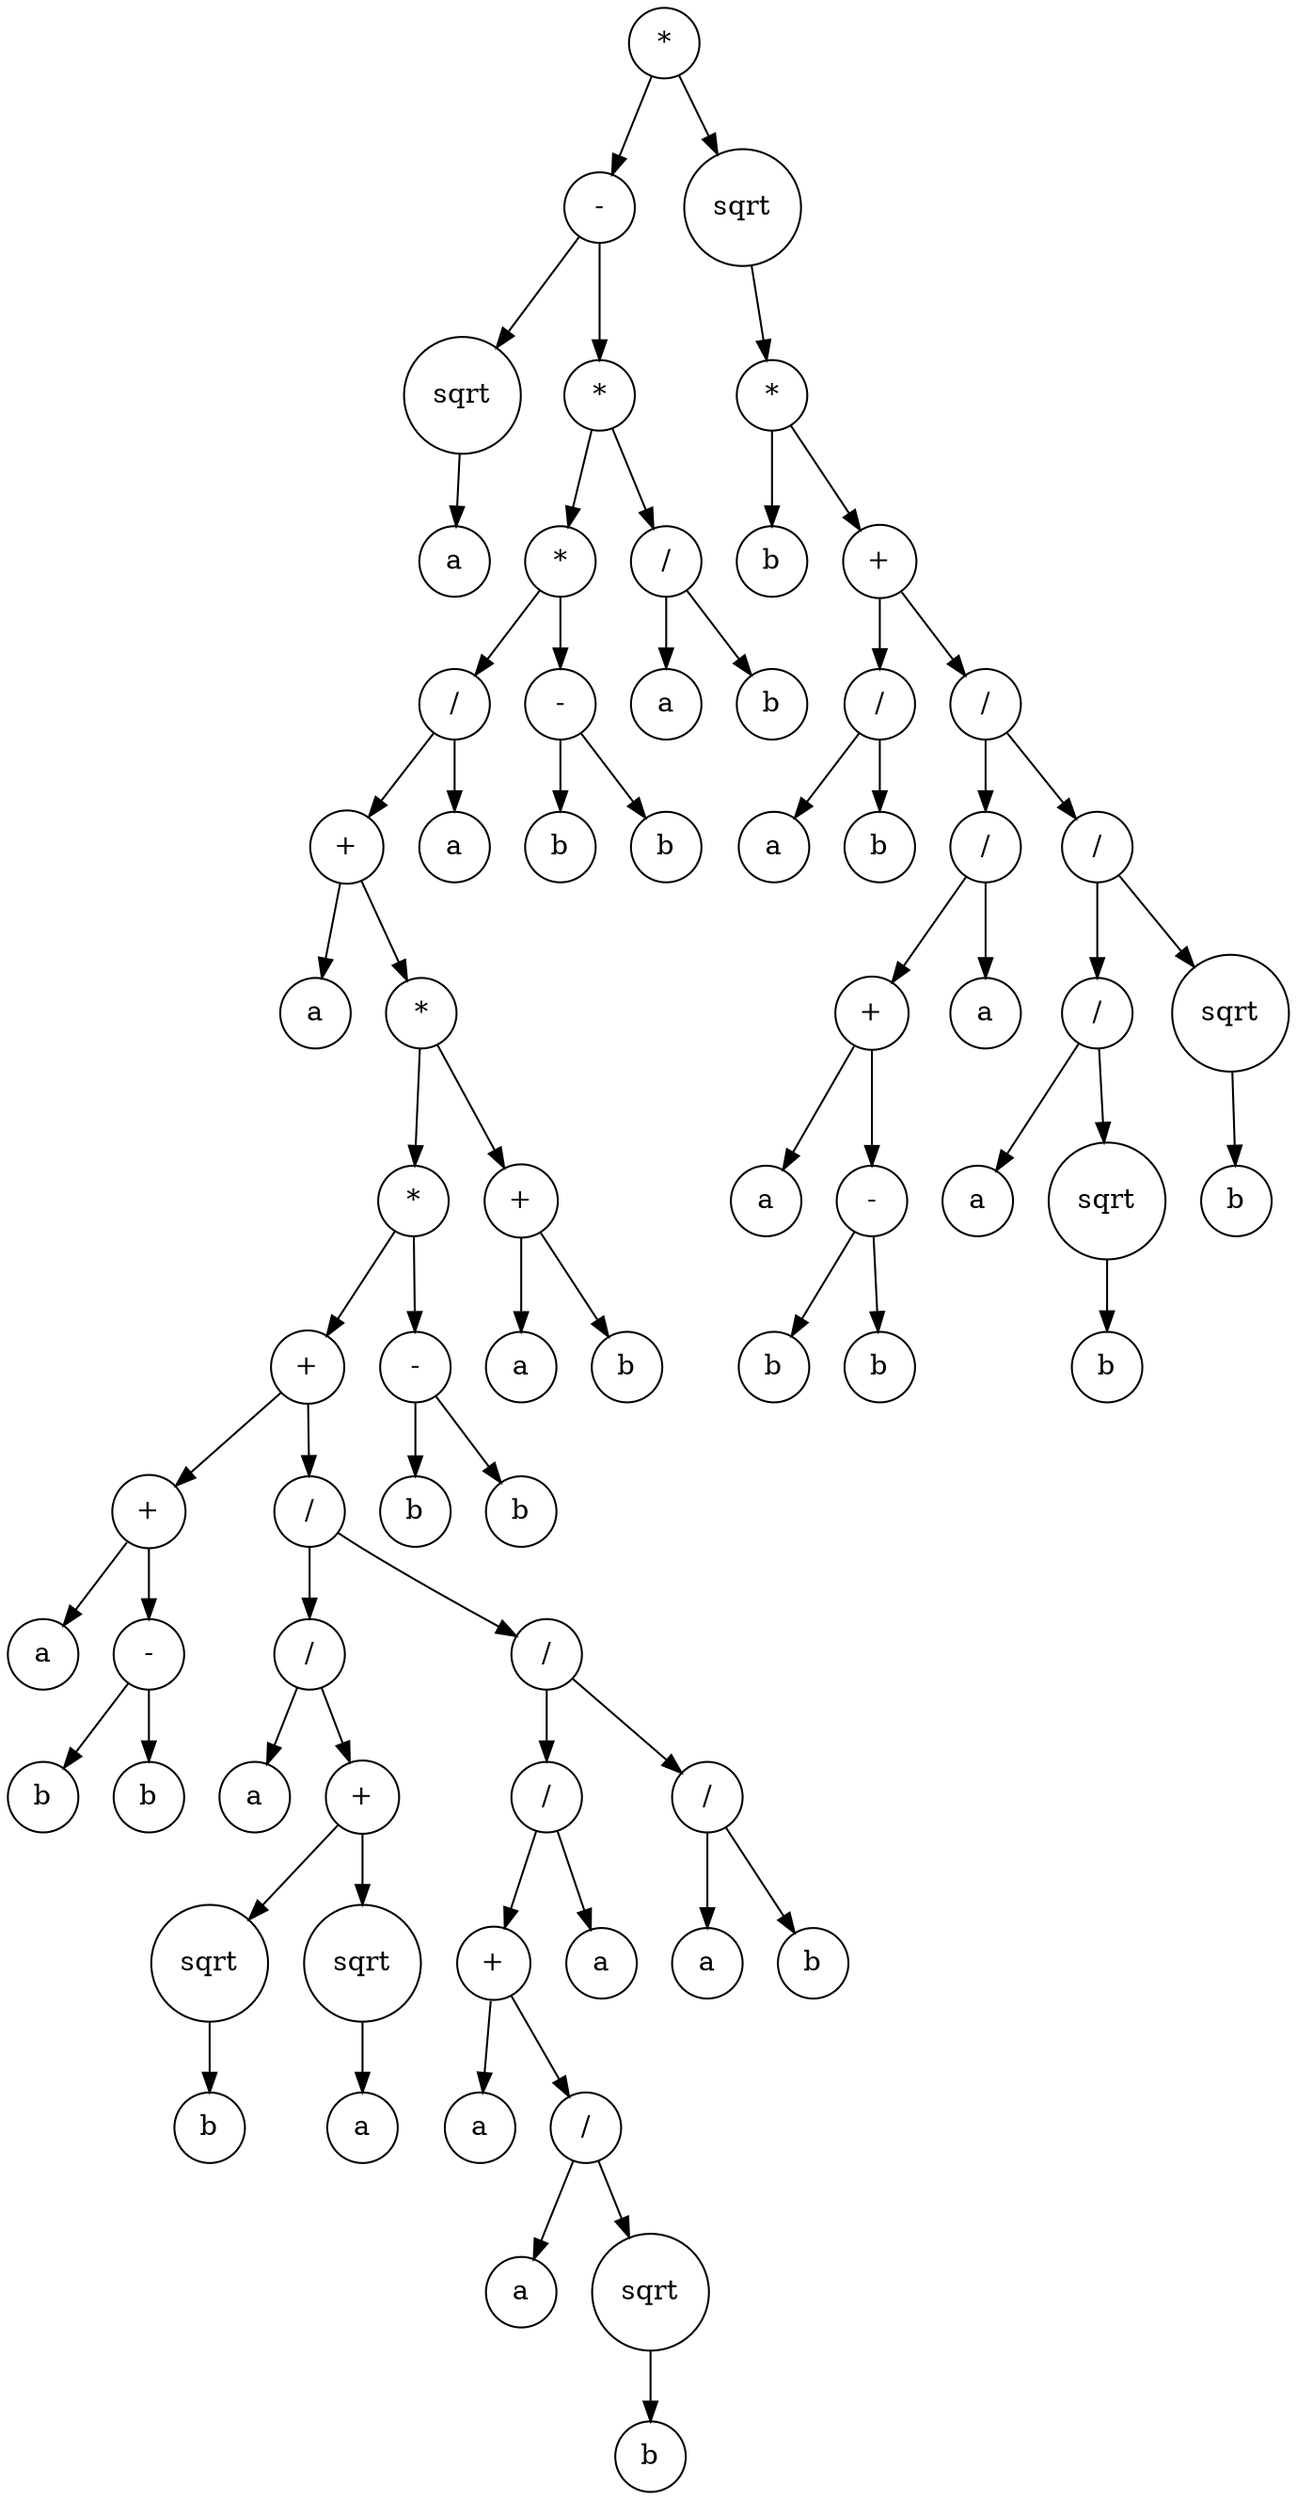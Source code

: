digraph g {
graph [ordering=out];
node [shape=circle];
n[label = "*"];
n0[label = "-"];
n00[label = "sqrt"];
n000[label = "a"];
n00 -> n000;
n0 -> n00;
n01[label = "*"];
n010[label = "*"];
n0100[label = "/"];
n01000[label = "+"];
n010000[label = "a"];
n01000 -> n010000;
n010001[label = "*"];
n0100010[label = "*"];
n01000100[label = "+"];
n010001000[label = "+"];
n0100010000[label = "a"];
n010001000 -> n0100010000;
n0100010001[label = "-"];
n01000100010[label = "b"];
n0100010001 -> n01000100010;
n01000100011[label = "b"];
n0100010001 -> n01000100011;
n010001000 -> n0100010001;
n01000100 -> n010001000;
n010001001[label = "/"];
n0100010010[label = "/"];
n01000100100[label = "a"];
n0100010010 -> n01000100100;
n01000100101[label = "+"];
n010001001010[label = "sqrt"];
n0100010010100[label = "b"];
n010001001010 -> n0100010010100;
n01000100101 -> n010001001010;
n010001001011[label = "sqrt"];
n0100010010110[label = "a"];
n010001001011 -> n0100010010110;
n01000100101 -> n010001001011;
n0100010010 -> n01000100101;
n010001001 -> n0100010010;
n0100010011[label = "/"];
n01000100110[label = "/"];
n010001001100[label = "+"];
n0100010011000[label = "a"];
n010001001100 -> n0100010011000;
n0100010011001[label = "/"];
n01000100110010[label = "a"];
n0100010011001 -> n01000100110010;
n01000100110011[label = "sqrt"];
n010001001100110[label = "b"];
n01000100110011 -> n010001001100110;
n0100010011001 -> n01000100110011;
n010001001100 -> n0100010011001;
n01000100110 -> n010001001100;
n010001001101[label = "a"];
n01000100110 -> n010001001101;
n0100010011 -> n01000100110;
n01000100111[label = "/"];
n010001001110[label = "a"];
n01000100111 -> n010001001110;
n010001001111[label = "b"];
n01000100111 -> n010001001111;
n0100010011 -> n01000100111;
n010001001 -> n0100010011;
n01000100 -> n010001001;
n0100010 -> n01000100;
n01000101[label = "-"];
n010001010[label = "b"];
n01000101 -> n010001010;
n010001011[label = "b"];
n01000101 -> n010001011;
n0100010 -> n01000101;
n010001 -> n0100010;
n0100011[label = "+"];
n01000110[label = "a"];
n0100011 -> n01000110;
n01000111[label = "b"];
n0100011 -> n01000111;
n010001 -> n0100011;
n01000 -> n010001;
n0100 -> n01000;
n01001[label = "a"];
n0100 -> n01001;
n010 -> n0100;
n0101[label = "-"];
n01010[label = "b"];
n0101 -> n01010;
n01011[label = "b"];
n0101 -> n01011;
n010 -> n0101;
n01 -> n010;
n011[label = "/"];
n0110[label = "a"];
n011 -> n0110;
n0111[label = "b"];
n011 -> n0111;
n01 -> n011;
n0 -> n01;
n -> n0;
n1[label = "sqrt"];
n10[label = "*"];
n100[label = "b"];
n10 -> n100;
n101[label = "+"];
n1010[label = "/"];
n10100[label = "a"];
n1010 -> n10100;
n10101[label = "b"];
n1010 -> n10101;
n101 -> n1010;
n1011[label = "/"];
n10110[label = "/"];
n101100[label = "+"];
n1011000[label = "a"];
n101100 -> n1011000;
n1011001[label = "-"];
n10110010[label = "b"];
n1011001 -> n10110010;
n10110011[label = "b"];
n1011001 -> n10110011;
n101100 -> n1011001;
n10110 -> n101100;
n101101[label = "a"];
n10110 -> n101101;
n1011 -> n10110;
n10111[label = "/"];
n101110[label = "/"];
n1011100[label = "a"];
n101110 -> n1011100;
n1011101[label = "sqrt"];
n10111010[label = "b"];
n1011101 -> n10111010;
n101110 -> n1011101;
n10111 -> n101110;
n101111[label = "sqrt"];
n1011110[label = "b"];
n101111 -> n1011110;
n10111 -> n101111;
n1011 -> n10111;
n101 -> n1011;
n10 -> n101;
n1 -> n10;
n -> n1;
}
